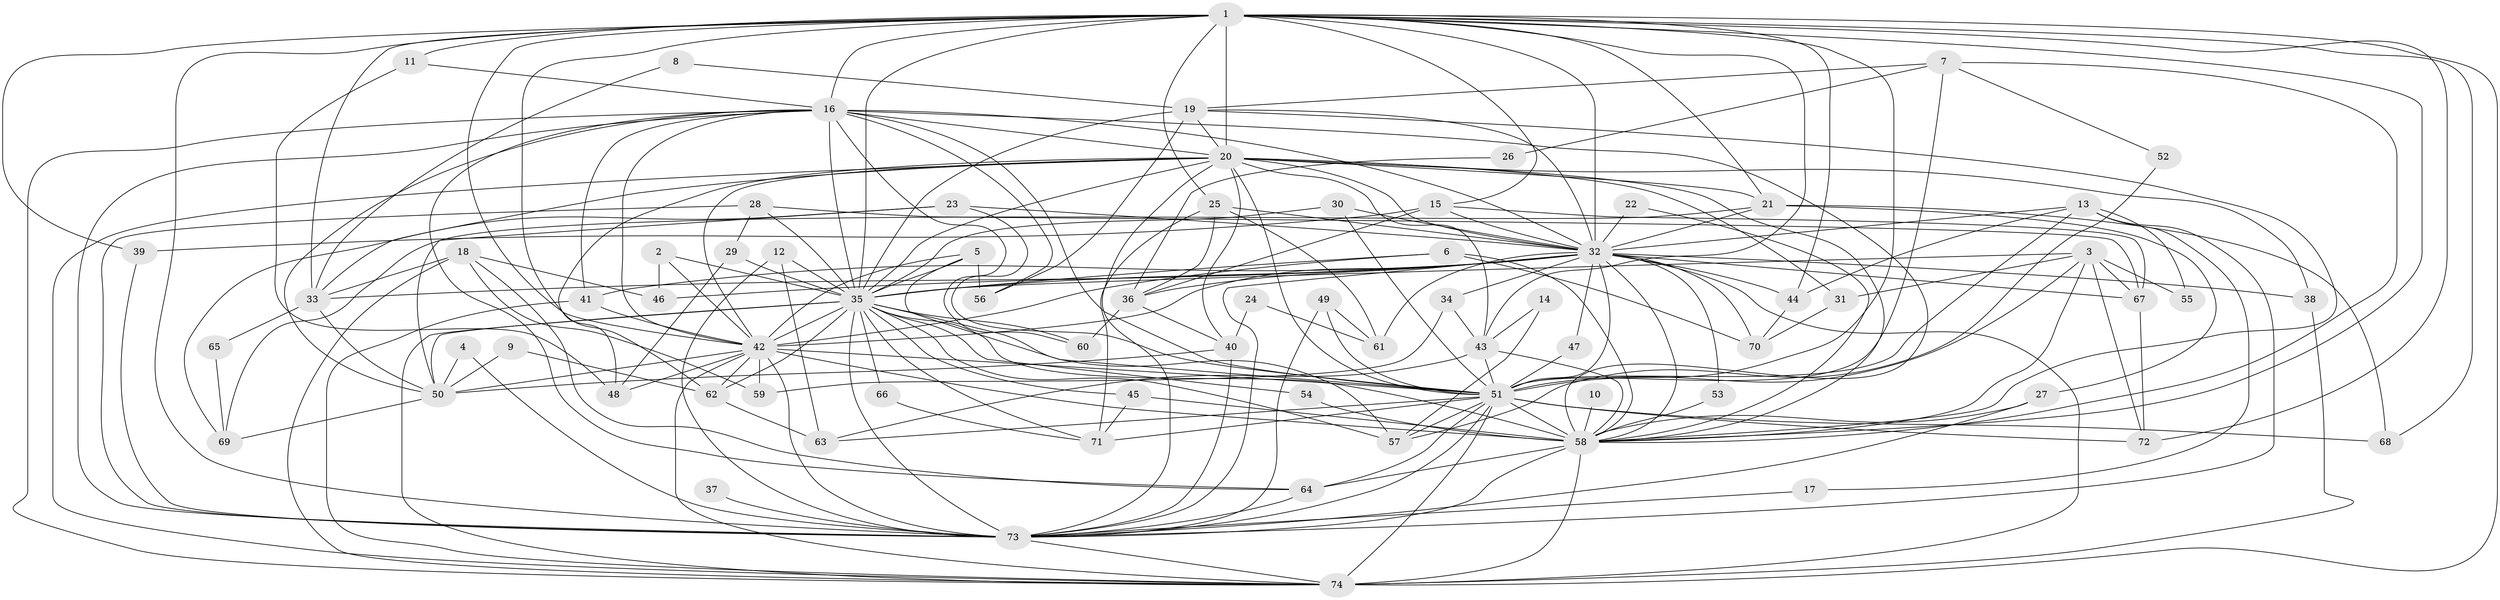 // original degree distribution, {14: 0.006802721088435374, 22: 0.006802721088435374, 41: 0.006802721088435374, 23: 0.013605442176870748, 26: 0.013605442176870748, 20: 0.006802721088435374, 31: 0.006802721088435374, 17: 0.006802721088435374, 4: 0.08163265306122448, 3: 0.1836734693877551, 9: 0.006802721088435374, 7: 0.027210884353741496, 5: 0.061224489795918366, 2: 0.54421768707483, 6: 0.027210884353741496}
// Generated by graph-tools (version 1.1) at 2025/36/03/04/25 23:36:24]
// undirected, 74 vertices, 218 edges
graph export_dot {
  node [color=gray90,style=filled];
  1;
  2;
  3;
  4;
  5;
  6;
  7;
  8;
  9;
  10;
  11;
  12;
  13;
  14;
  15;
  16;
  17;
  18;
  19;
  20;
  21;
  22;
  23;
  24;
  25;
  26;
  27;
  28;
  29;
  30;
  31;
  32;
  33;
  34;
  35;
  36;
  37;
  38;
  39;
  40;
  41;
  42;
  43;
  44;
  45;
  46;
  47;
  48;
  49;
  50;
  51;
  52;
  53;
  54;
  55;
  56;
  57;
  58;
  59;
  60;
  61;
  62;
  63;
  64;
  65;
  66;
  67;
  68;
  69;
  70;
  71;
  72;
  73;
  74;
  1 -- 11 [weight=1.0];
  1 -- 15 [weight=1.0];
  1 -- 16 [weight=1.0];
  1 -- 20 [weight=2.0];
  1 -- 21 [weight=1.0];
  1 -- 25 [weight=1.0];
  1 -- 32 [weight=2.0];
  1 -- 33 [weight=1.0];
  1 -- 35 [weight=4.0];
  1 -- 39 [weight=1.0];
  1 -- 42 [weight=1.0];
  1 -- 43 [weight=1.0];
  1 -- 44 [weight=1.0];
  1 -- 51 [weight=1.0];
  1 -- 58 [weight=1.0];
  1 -- 62 [weight=1.0];
  1 -- 68 [weight=1.0];
  1 -- 72 [weight=1.0];
  1 -- 73 [weight=1.0];
  1 -- 74 [weight=1.0];
  2 -- 35 [weight=1.0];
  2 -- 42 [weight=1.0];
  2 -- 46 [weight=1.0];
  3 -- 31 [weight=1.0];
  3 -- 35 [weight=1.0];
  3 -- 51 [weight=1.0];
  3 -- 55 [weight=1.0];
  3 -- 58 [weight=1.0];
  3 -- 67 [weight=1.0];
  3 -- 72 [weight=1.0];
  4 -- 50 [weight=1.0];
  4 -- 73 [weight=1.0];
  5 -- 35 [weight=1.0];
  5 -- 42 [weight=1.0];
  5 -- 56 [weight=1.0];
  5 -- 57 [weight=1.0];
  6 -- 35 [weight=1.0];
  6 -- 42 [weight=1.0];
  6 -- 58 [weight=1.0];
  6 -- 70 [weight=1.0];
  7 -- 19 [weight=1.0];
  7 -- 26 [weight=1.0];
  7 -- 51 [weight=1.0];
  7 -- 52 [weight=1.0];
  7 -- 58 [weight=1.0];
  8 -- 19 [weight=1.0];
  8 -- 33 [weight=1.0];
  9 -- 50 [weight=1.0];
  9 -- 62 [weight=1.0];
  10 -- 58 [weight=1.0];
  11 -- 16 [weight=1.0];
  11 -- 48 [weight=1.0];
  12 -- 35 [weight=1.0];
  12 -- 63 [weight=1.0];
  12 -- 73 [weight=1.0];
  13 -- 17 [weight=1.0];
  13 -- 32 [weight=1.0];
  13 -- 44 [weight=1.0];
  13 -- 51 [weight=1.0];
  13 -- 55 [weight=1.0];
  13 -- 73 [weight=1.0];
  14 -- 43 [weight=1.0];
  14 -- 57 [weight=1.0];
  15 -- 32 [weight=1.0];
  15 -- 36 [weight=1.0];
  15 -- 39 [weight=1.0];
  15 -- 67 [weight=1.0];
  16 -- 20 [weight=1.0];
  16 -- 32 [weight=2.0];
  16 -- 35 [weight=1.0];
  16 -- 41 [weight=1.0];
  16 -- 42 [weight=1.0];
  16 -- 50 [weight=1.0];
  16 -- 51 [weight=1.0];
  16 -- 56 [weight=1.0];
  16 -- 58 [weight=2.0];
  16 -- 60 [weight=1.0];
  16 -- 64 [weight=1.0];
  16 -- 73 [weight=1.0];
  16 -- 74 [weight=1.0];
  17 -- 73 [weight=1.0];
  18 -- 33 [weight=1.0];
  18 -- 46 [weight=1.0];
  18 -- 59 [weight=1.0];
  18 -- 64 [weight=1.0];
  18 -- 74 [weight=1.0];
  19 -- 20 [weight=1.0];
  19 -- 32 [weight=1.0];
  19 -- 35 [weight=1.0];
  19 -- 56 [weight=1.0];
  19 -- 58 [weight=1.0];
  20 -- 21 [weight=1.0];
  20 -- 31 [weight=1.0];
  20 -- 32 [weight=2.0];
  20 -- 33 [weight=1.0];
  20 -- 35 [weight=1.0];
  20 -- 38 [weight=2.0];
  20 -- 40 [weight=1.0];
  20 -- 42 [weight=3.0];
  20 -- 43 [weight=1.0];
  20 -- 48 [weight=1.0];
  20 -- 51 [weight=1.0];
  20 -- 58 [weight=1.0];
  20 -- 73 [weight=1.0];
  20 -- 74 [weight=1.0];
  21 -- 27 [weight=1.0];
  21 -- 32 [weight=1.0];
  21 -- 68 [weight=1.0];
  21 -- 69 [weight=1.0];
  22 -- 32 [weight=2.0];
  22 -- 58 [weight=1.0];
  23 -- 32 [weight=1.0];
  23 -- 50 [weight=1.0];
  23 -- 51 [weight=1.0];
  23 -- 69 [weight=1.0];
  24 -- 40 [weight=1.0];
  24 -- 61 [weight=1.0];
  25 -- 32 [weight=1.0];
  25 -- 36 [weight=1.0];
  25 -- 61 [weight=1.0];
  25 -- 71 [weight=1.0];
  26 -- 36 [weight=1.0];
  27 -- 58 [weight=1.0];
  27 -- 73 [weight=1.0];
  28 -- 29 [weight=1.0];
  28 -- 35 [weight=1.0];
  28 -- 67 [weight=1.0];
  28 -- 73 [weight=1.0];
  29 -- 35 [weight=1.0];
  29 -- 48 [weight=1.0];
  30 -- 32 [weight=1.0];
  30 -- 35 [weight=1.0];
  30 -- 51 [weight=1.0];
  31 -- 70 [weight=1.0];
  32 -- 33 [weight=1.0];
  32 -- 34 [weight=1.0];
  32 -- 35 [weight=2.0];
  32 -- 36 [weight=1.0];
  32 -- 38 [weight=2.0];
  32 -- 41 [weight=1.0];
  32 -- 42 [weight=1.0];
  32 -- 44 [weight=1.0];
  32 -- 46 [weight=1.0];
  32 -- 47 [weight=1.0];
  32 -- 51 [weight=3.0];
  32 -- 53 [weight=1.0];
  32 -- 58 [weight=3.0];
  32 -- 61 [weight=1.0];
  32 -- 67 [weight=1.0];
  32 -- 70 [weight=1.0];
  32 -- 73 [weight=1.0];
  32 -- 74 [weight=2.0];
  33 -- 50 [weight=1.0];
  33 -- 65 [weight=1.0];
  34 -- 43 [weight=1.0];
  34 -- 59 [weight=1.0];
  35 -- 42 [weight=1.0];
  35 -- 45 [weight=1.0];
  35 -- 50 [weight=1.0];
  35 -- 51 [weight=1.0];
  35 -- 54 [weight=1.0];
  35 -- 57 [weight=1.0];
  35 -- 58 [weight=1.0];
  35 -- 60 [weight=1.0];
  35 -- 62 [weight=1.0];
  35 -- 66 [weight=1.0];
  35 -- 71 [weight=1.0];
  35 -- 73 [weight=2.0];
  35 -- 74 [weight=1.0];
  36 -- 40 [weight=2.0];
  36 -- 60 [weight=1.0];
  37 -- 73 [weight=2.0];
  38 -- 74 [weight=1.0];
  39 -- 73 [weight=1.0];
  40 -- 50 [weight=1.0];
  40 -- 73 [weight=1.0];
  41 -- 42 [weight=1.0];
  41 -- 74 [weight=1.0];
  42 -- 48 [weight=1.0];
  42 -- 50 [weight=1.0];
  42 -- 51 [weight=1.0];
  42 -- 58 [weight=2.0];
  42 -- 59 [weight=1.0];
  42 -- 62 [weight=1.0];
  42 -- 73 [weight=1.0];
  42 -- 74 [weight=1.0];
  43 -- 51 [weight=1.0];
  43 -- 58 [weight=1.0];
  43 -- 63 [weight=1.0];
  44 -- 70 [weight=1.0];
  45 -- 58 [weight=1.0];
  45 -- 71 [weight=1.0];
  47 -- 51 [weight=1.0];
  49 -- 51 [weight=1.0];
  49 -- 61 [weight=1.0];
  49 -- 73 [weight=1.0];
  50 -- 69 [weight=1.0];
  51 -- 57 [weight=1.0];
  51 -- 58 [weight=1.0];
  51 -- 63 [weight=1.0];
  51 -- 64 [weight=1.0];
  51 -- 68 [weight=1.0];
  51 -- 71 [weight=1.0];
  51 -- 72 [weight=1.0];
  51 -- 73 [weight=1.0];
  51 -- 74 [weight=2.0];
  52 -- 57 [weight=1.0];
  53 -- 58 [weight=1.0];
  54 -- 58 [weight=1.0];
  58 -- 64 [weight=1.0];
  58 -- 73 [weight=1.0];
  58 -- 74 [weight=1.0];
  62 -- 63 [weight=1.0];
  64 -- 73 [weight=1.0];
  65 -- 69 [weight=1.0];
  66 -- 71 [weight=1.0];
  67 -- 72 [weight=1.0];
  73 -- 74 [weight=1.0];
}
